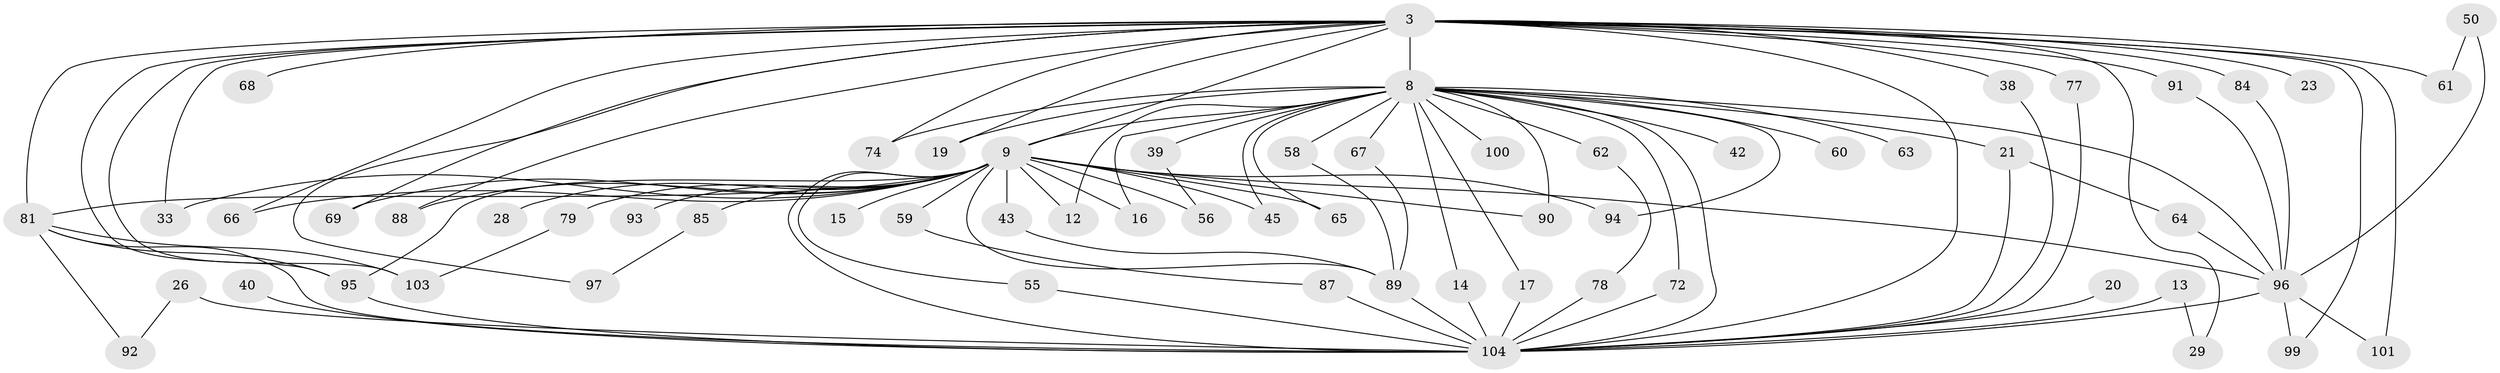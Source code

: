 // original degree distribution, {23: 0.009615384615384616, 22: 0.028846153846153848, 26: 0.009615384615384616, 20: 0.019230769230769232, 27: 0.009615384615384616, 13: 0.009615384615384616, 21: 0.009615384615384616, 4: 0.08653846153846154, 2: 0.5576923076923077, 3: 0.20192307692307693, 9: 0.009615384615384616, 5: 0.038461538461538464, 6: 0.009615384615384616}
// Generated by graph-tools (version 1.1) at 2025/49/03/04/25 21:49:48]
// undirected, 62 vertices, 108 edges
graph export_dot {
graph [start="1"]
  node [color=gray90,style=filled];
  3 [super="+1"];
  8 [super="+4"];
  9 [super="+6+7"];
  12;
  13 [super="+11"];
  14;
  15;
  16;
  17;
  19;
  20;
  21;
  23;
  26;
  28;
  29;
  33;
  38;
  39;
  40;
  42;
  43;
  45;
  50;
  55;
  56;
  58;
  59;
  60;
  61 [super="+30"];
  62;
  63;
  64 [super="+48"];
  65;
  66 [super="+49"];
  67;
  68;
  69;
  72;
  74;
  77;
  78;
  79;
  81 [super="+36+80+76"];
  84;
  85;
  87 [super="+71"];
  88;
  89 [super="+34+82+44"];
  90 [super="+54"];
  91;
  92;
  93;
  94;
  95 [super="+75+86+73"];
  96 [super="+51+83+41"];
  97;
  99;
  100;
  101;
  103 [super="+98"];
  104 [super="+102+57"];
  3 -- 8 [weight=6];
  3 -- 9 [weight=6];
  3 -- 23 [weight=2];
  3 -- 38;
  3 -- 66 [weight=2];
  3 -- 68 [weight=2];
  3 -- 69;
  3 -- 77;
  3 -- 97;
  3 -- 99;
  3 -- 101;
  3 -- 74;
  3 -- 19;
  3 -- 84;
  3 -- 88;
  3 -- 91;
  3 -- 29;
  3 -- 33;
  3 -- 61 [weight=3];
  3 -- 81 [weight=2];
  3 -- 103 [weight=2];
  3 -- 104 [weight=4];
  3 -- 95;
  8 -- 9 [weight=9];
  8 -- 14;
  8 -- 21;
  8 -- 39 [weight=2];
  8 -- 42 [weight=2];
  8 -- 65;
  8 -- 67;
  8 -- 72;
  8 -- 12;
  8 -- 74;
  8 -- 16;
  8 -- 17;
  8 -- 19;
  8 -- 90;
  8 -- 94;
  8 -- 100 [weight=2];
  8 -- 45;
  8 -- 58;
  8 -- 60;
  8 -- 62 [weight=2];
  8 -- 63 [weight=2];
  8 -- 96 [weight=2];
  8 -- 104 [weight=8];
  9 -- 15 [weight=2];
  9 -- 28 [weight=2];
  9 -- 43 [weight=2];
  9 -- 59 [weight=2];
  9 -- 85 [weight=2];
  9 -- 12;
  9 -- 88;
  9 -- 94;
  9 -- 33;
  9 -- 45;
  9 -- 56;
  9 -- 65;
  9 -- 66;
  9 -- 69;
  9 -- 16;
  9 -- 79;
  9 -- 89 [weight=3];
  9 -- 93;
  9 -- 96 [weight=5];
  9 -- 55;
  9 -- 81 [weight=3];
  9 -- 90;
  9 -- 95 [weight=2];
  9 -- 104 [weight=7];
  13 -- 29;
  13 -- 104 [weight=2];
  14 -- 104;
  17 -- 104;
  20 -- 104 [weight=2];
  21 -- 64 [weight=2];
  21 -- 104;
  26 -- 92;
  26 -- 104 [weight=2];
  38 -- 104;
  39 -- 56;
  40 -- 104;
  43 -- 89;
  50 -- 61;
  50 -- 96;
  55 -- 104;
  58 -- 89;
  59 -- 87;
  62 -- 78;
  64 -- 96;
  67 -- 89;
  72 -- 104;
  77 -- 104;
  78 -- 104;
  79 -- 103;
  81 -- 103 [weight=2];
  81 -- 95 [weight=2];
  81 -- 92;
  81 -- 104 [weight=4];
  84 -- 96;
  85 -- 97;
  87 -- 104 [weight=2];
  89 -- 104 [weight=4];
  91 -- 96;
  95 -- 104 [weight=2];
  96 -- 99;
  96 -- 101;
  96 -- 104 [weight=2];
}
